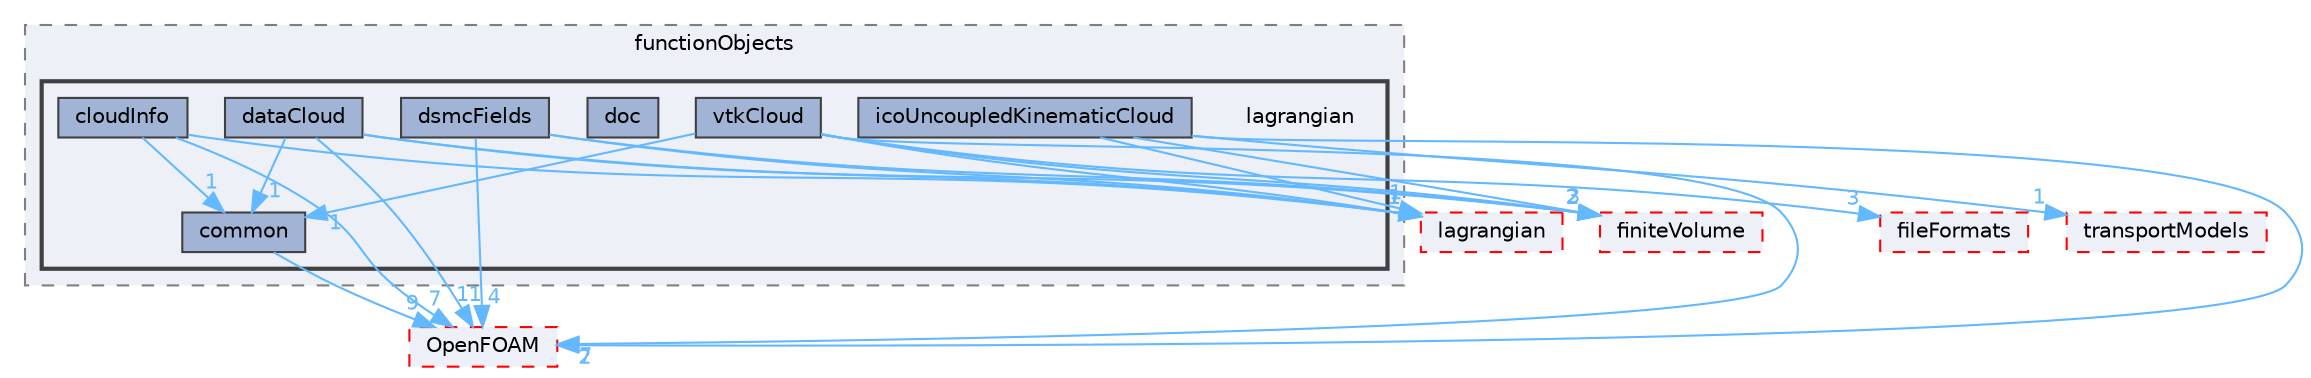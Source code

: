 digraph "src/functionObjects/lagrangian"
{
 // LATEX_PDF_SIZE
  bgcolor="transparent";
  edge [fontname=Helvetica,fontsize=10,labelfontname=Helvetica,labelfontsize=10];
  node [fontname=Helvetica,fontsize=10,shape=box,height=0.2,width=0.4];
  compound=true
  subgraph clusterdir_de23f6d4f0962ea995903f5110543226 {
    graph [ bgcolor="#edf0f7", pencolor="grey50", label="functionObjects", fontname=Helvetica,fontsize=10 style="filled,dashed", URL="dir_de23f6d4f0962ea995903f5110543226.html",tooltip=""]
  subgraph clusterdir_d9814129caaca576fbd52a4e4170397d {
    graph [ bgcolor="#edf0f7", pencolor="grey25", label="", fontname=Helvetica,fontsize=10 style="filled,bold", URL="dir_d9814129caaca576fbd52a4e4170397d.html",tooltip=""]
    dir_d9814129caaca576fbd52a4e4170397d [shape=plaintext, label="lagrangian"];
  dir_745a118582f86ec001084dfd17322fc5 [label="cloudInfo", fillcolor="#a2b4d6", color="grey25", style="filled", URL="dir_745a118582f86ec001084dfd17322fc5.html",tooltip=""];
  dir_0c34342a8f18e857bd6881f9f906f4bb [label="common", fillcolor="#a2b4d6", color="grey25", style="filled", URL="dir_0c34342a8f18e857bd6881f9f906f4bb.html",tooltip=""];
  dir_5cf4bbc91f2e87d47754a8d29149df14 [label="dataCloud", fillcolor="#a2b4d6", color="grey25", style="filled", URL="dir_5cf4bbc91f2e87d47754a8d29149df14.html",tooltip=""];
  dir_75587e3f8e62c4d8221f08ef1236bd64 [label="doc", fillcolor="#a2b4d6", color="grey25", style="filled", URL="dir_75587e3f8e62c4d8221f08ef1236bd64.html",tooltip=""];
  dir_8d6b63998c34b9855ae55ad5ad2cc93f [label="dsmcFields", fillcolor="#a2b4d6", color="grey25", style="filled", URL="dir_8d6b63998c34b9855ae55ad5ad2cc93f.html",tooltip=""];
  dir_b168f62cf703486d0db41582fb2f0c7c [label="icoUncoupledKinematicCloud", fillcolor="#a2b4d6", color="grey25", style="filled", URL="dir_b168f62cf703486d0db41582fb2f0c7c.html",tooltip=""];
  dir_5a47723f759a5f4b92fdd0196743f934 [label="vtkCloud", fillcolor="#a2b4d6", color="grey25", style="filled", URL="dir_5a47723f759a5f4b92fdd0196743f934.html",tooltip=""];
  }
  }
  dir_9415e59289a6feeb24164dafa70a594f [label="transportModels", fillcolor="#edf0f7", color="red", style="filled,dashed", URL="dir_9415e59289a6feeb24164dafa70a594f.html",tooltip=""];
  dir_9bd15774b555cf7259a6fa18f99fe99b [label="finiteVolume", fillcolor="#edf0f7", color="red", style="filled,dashed", URL="dir_9bd15774b555cf7259a6fa18f99fe99b.html",tooltip=""];
  dir_c5473ff19b20e6ec4dfe5c310b3778a8 [label="OpenFOAM", fillcolor="#edf0f7", color="red", style="filled,dashed", URL="dir_c5473ff19b20e6ec4dfe5c310b3778a8.html",tooltip=""];
  dir_f8c25efc4b6f6a8502a42d5af7554d23 [label="lagrangian", fillcolor="#edf0f7", color="red", style="filled,dashed", URL="dir_f8c25efc4b6f6a8502a42d5af7554d23.html",tooltip=""];
  dir_b05602f37bb521a7142c0a3e200b5f35 [label="fileFormats", fillcolor="#edf0f7", color="red", style="filled,dashed", URL="dir_b05602f37bb521a7142c0a3e200b5f35.html",tooltip=""];
  dir_745a118582f86ec001084dfd17322fc5->dir_0c34342a8f18e857bd6881f9f906f4bb [headlabel="1", labeldistance=1.5 headhref="dir_000506_000554.html" href="dir_000506_000554.html" color="steelblue1" fontcolor="steelblue1"];
  dir_745a118582f86ec001084dfd17322fc5->dir_c5473ff19b20e6ec4dfe5c310b3778a8 [headlabel="7", labeldistance=1.5 headhref="dir_000506_002695.html" href="dir_000506_002695.html" color="steelblue1" fontcolor="steelblue1"];
  dir_745a118582f86ec001084dfd17322fc5->dir_f8c25efc4b6f6a8502a42d5af7554d23 [headlabel="1", labeldistance=1.5 headhref="dir_000506_002071.html" href="dir_000506_002071.html" color="steelblue1" fontcolor="steelblue1"];
  dir_0c34342a8f18e857bd6881f9f906f4bb->dir_c5473ff19b20e6ec4dfe5c310b3778a8 [headlabel="9", labeldistance=1.5 headhref="dir_000554_002695.html" href="dir_000554_002695.html" color="steelblue1" fontcolor="steelblue1"];
  dir_5cf4bbc91f2e87d47754a8d29149df14->dir_0c34342a8f18e857bd6881f9f906f4bb [headlabel="1", labeldistance=1.5 headhref="dir_000812_000554.html" href="dir_000812_000554.html" color="steelblue1" fontcolor="steelblue1"];
  dir_5cf4bbc91f2e87d47754a8d29149df14->dir_9bd15774b555cf7259a6fa18f99fe99b [headlabel="2", labeldistance=1.5 headhref="dir_000812_001387.html" href="dir_000812_001387.html" color="steelblue1" fontcolor="steelblue1"];
  dir_5cf4bbc91f2e87d47754a8d29149df14->dir_c5473ff19b20e6ec4dfe5c310b3778a8 [headlabel="11", labeldistance=1.5 headhref="dir_000812_002695.html" href="dir_000812_002695.html" color="steelblue1" fontcolor="steelblue1"];
  dir_5cf4bbc91f2e87d47754a8d29149df14->dir_f8c25efc4b6f6a8502a42d5af7554d23 [headlabel="1", labeldistance=1.5 headhref="dir_000812_002071.html" href="dir_000812_002071.html" color="steelblue1" fontcolor="steelblue1"];
  dir_8d6b63998c34b9855ae55ad5ad2cc93f->dir_9bd15774b555cf7259a6fa18f99fe99b [headlabel="2", labeldistance=1.5 headhref="dir_001058_001387.html" href="dir_001058_001387.html" color="steelblue1" fontcolor="steelblue1"];
  dir_8d6b63998c34b9855ae55ad5ad2cc93f->dir_c5473ff19b20e6ec4dfe5c310b3778a8 [headlabel="4", labeldistance=1.5 headhref="dir_001058_002695.html" href="dir_001058_002695.html" color="steelblue1" fontcolor="steelblue1"];
  dir_8d6b63998c34b9855ae55ad5ad2cc93f->dir_f8c25efc4b6f6a8502a42d5af7554d23 [headlabel="1", labeldistance=1.5 headhref="dir_001058_002071.html" href="dir_001058_002071.html" color="steelblue1" fontcolor="steelblue1"];
  dir_b168f62cf703486d0db41582fb2f0c7c->dir_9415e59289a6feeb24164dafa70a594f [headlabel="1", labeldistance=1.5 headhref="dir_001773_004112.html" href="dir_001773_004112.html" color="steelblue1" fontcolor="steelblue1"];
  dir_b168f62cf703486d0db41582fb2f0c7c->dir_9bd15774b555cf7259a6fa18f99fe99b [headlabel="3", labeldistance=1.5 headhref="dir_001773_001387.html" href="dir_001773_001387.html" color="steelblue1" fontcolor="steelblue1"];
  dir_b168f62cf703486d0db41582fb2f0c7c->dir_c5473ff19b20e6ec4dfe5c310b3778a8 [headlabel="2", labeldistance=1.5 headhref="dir_001773_002695.html" href="dir_001773_002695.html" color="steelblue1" fontcolor="steelblue1"];
  dir_b168f62cf703486d0db41582fb2f0c7c->dir_f8c25efc4b6f6a8502a42d5af7554d23 [headlabel="1", labeldistance=1.5 headhref="dir_001773_002071.html" href="dir_001773_002071.html" color="steelblue1" fontcolor="steelblue1"];
  dir_5a47723f759a5f4b92fdd0196743f934->dir_0c34342a8f18e857bd6881f9f906f4bb [headlabel="1", labeldistance=1.5 headhref="dir_004316_000554.html" href="dir_004316_000554.html" color="steelblue1" fontcolor="steelblue1"];
  dir_5a47723f759a5f4b92fdd0196743f934->dir_9bd15774b555cf7259a6fa18f99fe99b [headlabel="2", labeldistance=1.5 headhref="dir_004316_001387.html" href="dir_004316_001387.html" color="steelblue1" fontcolor="steelblue1"];
  dir_5a47723f759a5f4b92fdd0196743f934->dir_b05602f37bb521a7142c0a3e200b5f35 [headlabel="3", labeldistance=1.5 headhref="dir_004316_001353.html" href="dir_004316_001353.html" color="steelblue1" fontcolor="steelblue1"];
  dir_5a47723f759a5f4b92fdd0196743f934->dir_c5473ff19b20e6ec4dfe5c310b3778a8 [headlabel="7", labeldistance=1.5 headhref="dir_004316_002695.html" href="dir_004316_002695.html" color="steelblue1" fontcolor="steelblue1"];
  dir_5a47723f759a5f4b92fdd0196743f934->dir_f8c25efc4b6f6a8502a42d5af7554d23 [headlabel="1", labeldistance=1.5 headhref="dir_004316_002071.html" href="dir_004316_002071.html" color="steelblue1" fontcolor="steelblue1"];
}
